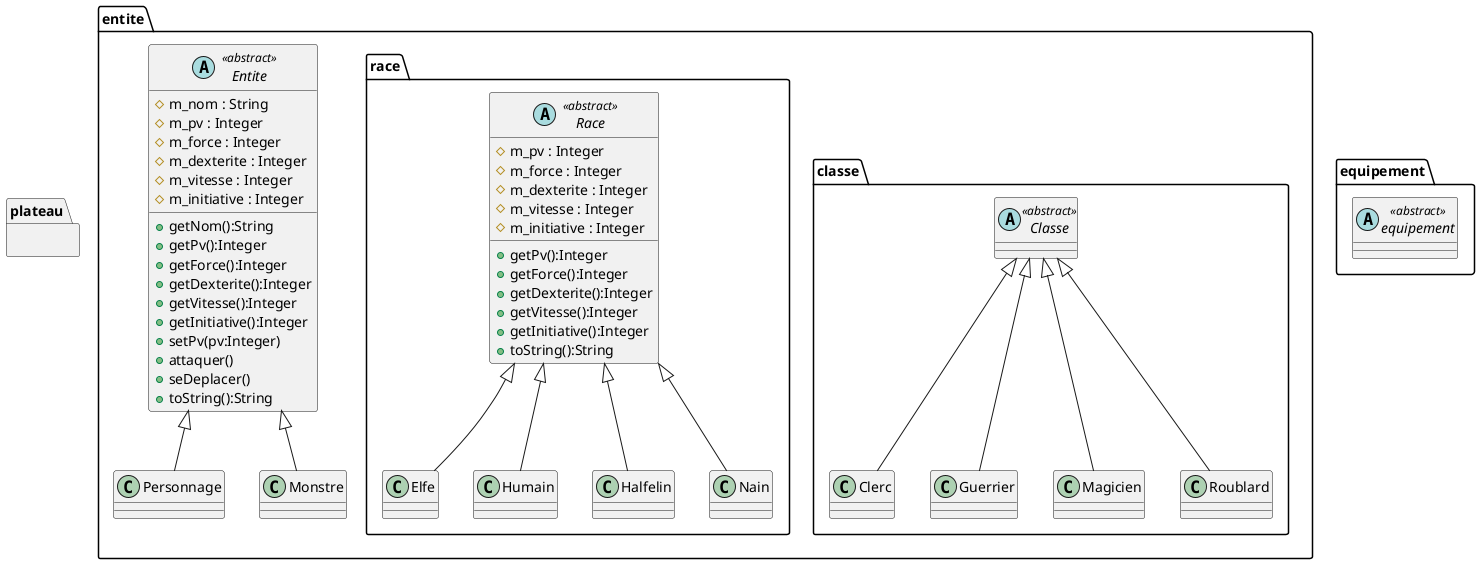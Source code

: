 @startuml
'https://plantuml.com/class-diagram

package "entite"
{
/'Définitions des classes'/
abstract Entite<<abstract>>
{
#m_nom : String
#m_pv : Integer
#m_force : Integer
#m_dexterite : Integer
#m_vitesse : Integer
#m_initiative : Integer

+getNom():String
+getPv():Integer
+getForce():Integer
+getDexterite():Integer
+getVitesse():Integer
+getInitiative():Integer
+setPv(pv:Integer)
+attaquer()
+seDeplacer()
+toString():String

}
class Personnage
class Monstre
package "classe"
{
abstract Classe<<abstract>>
class Clerc
class Guerrier
class Magicien
class Roublard
}

package "race"
{
/'Définitions des classes'/
abstract Race<<abstract>>
{
#m_pv : Integer
#m_force : Integer
#m_dexterite : Integer
#m_vitesse : Integer
#m_initiative : Integer
+getPv():Integer
+getForce():Integer
+getDexterite():Integer
+getVitesse():Integer
+getInitiative():Integer
+toString():String
}
class Elfe
class Humain
class Halfelin
class Nain
}

/'Définitions des relations'/
Personnage -up-|> Entite
Monstre -up-|> Entite

Clerc -up-|> Classe
Guerrier -up-|> Classe
Magicien -up-|> Classe
Roublard -up-|> Classe

Elfe -up-|> Race
Humain -up-|> Race
Halfelin -up-|> Race
Nain -up-|> Race

}
package "equipement"
{
/'Définitions des classes'/
abstract equipement<<abstract>>
{

}
/'Définitions des relations'/

}
package "plateau"
{
/'Définitions des classes'/

/'Définitions des relations'/
}

@enduml